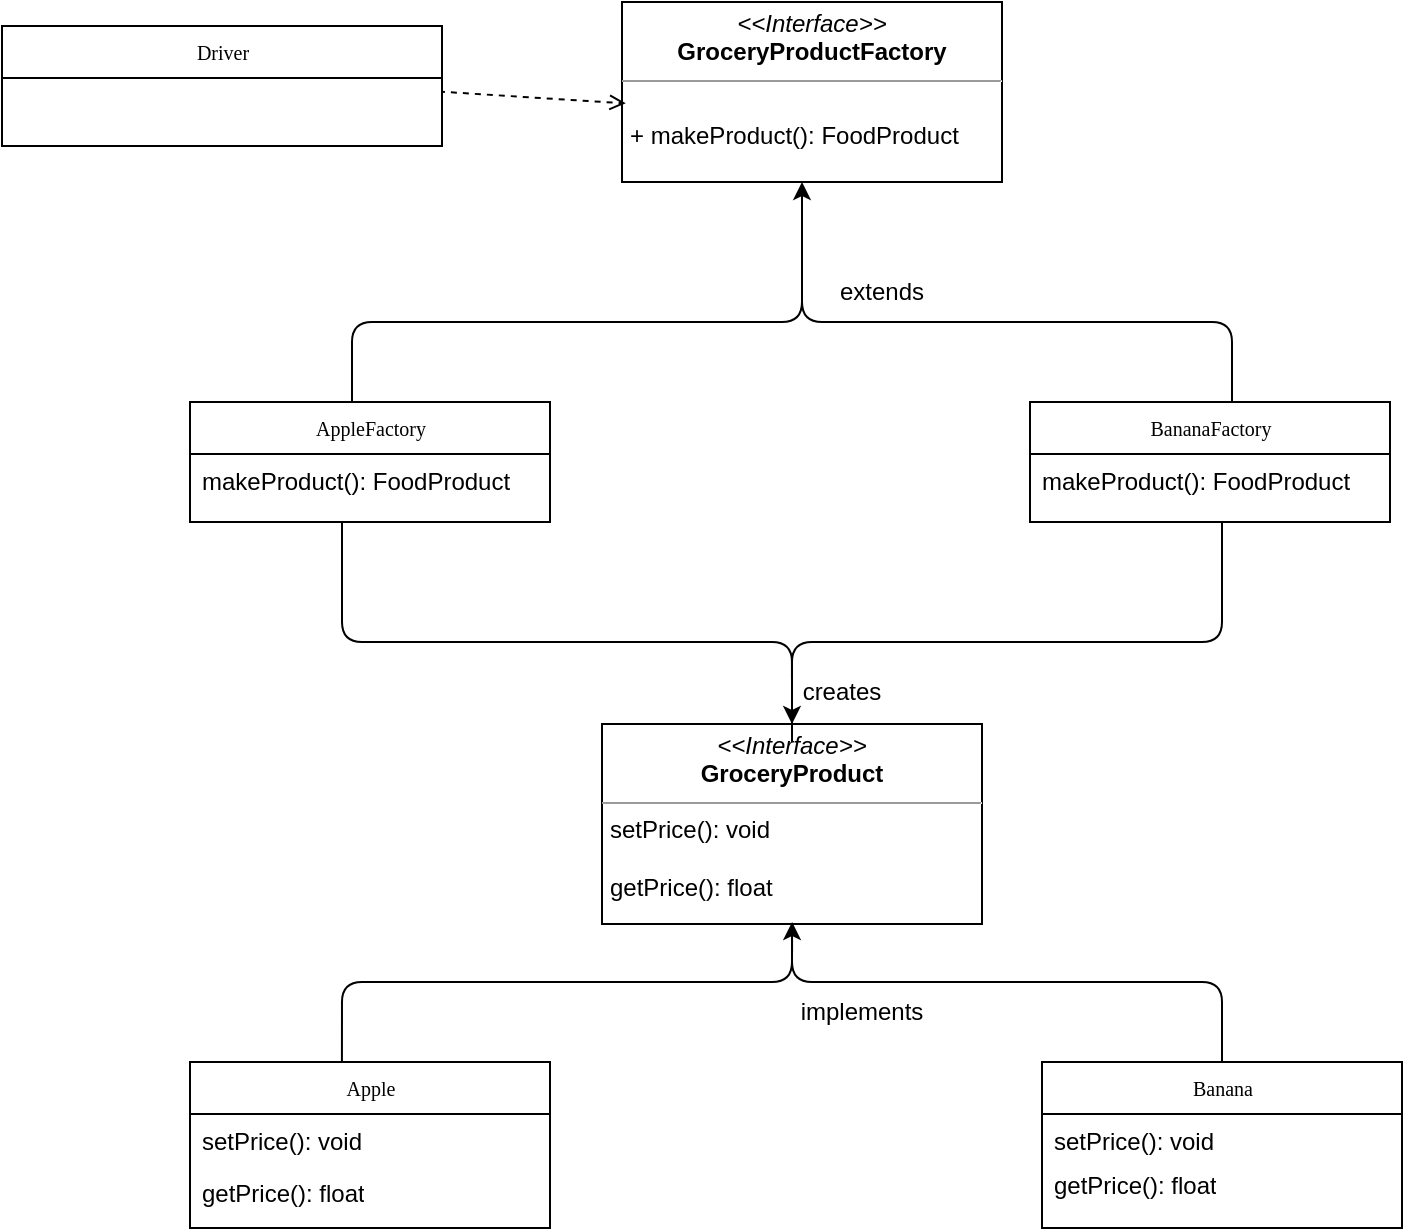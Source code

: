 <mxfile version="21.8.2" type="device">
  <diagram name="Page-1" id="c4acf3e9-155e-7222-9cf6-157b1a14988f">
    <mxGraphModel dx="913" dy="505" grid="1" gridSize="10" guides="1" tooltips="1" connect="1" arrows="1" fold="1" page="1" pageScale="1" pageWidth="850" pageHeight="1100" background="none" math="0" shadow="0">
      <root>
        <mxCell id="0" />
        <mxCell id="1" parent="0" />
        <mxCell id="5d2195bd80daf111-5" value="BananaFactory" style="swimlane;html=1;fontStyle=0;childLayout=stackLayout;horizontal=1;startSize=26;fillColor=none;horizontalStack=0;resizeParent=1;resizeLast=0;collapsible=1;marginBottom=0;swimlaneFillColor=#ffffff;rounded=0;shadow=0;comic=0;labelBackgroundColor=none;strokeWidth=1;fontFamily=Verdana;fontSize=10;align=center;" parent="1" vertex="1">
          <mxGeometry x="544" y="500" width="180" height="60" as="geometry" />
        </mxCell>
        <mxCell id="5d2195bd80daf111-6" value="makeProduct(): FoodProduct" style="text;html=1;strokeColor=none;fillColor=none;align=left;verticalAlign=top;spacingLeft=4;spacingRight=4;whiteSpace=wrap;overflow=hidden;rotatable=0;points=[[0,0.5],[1,0.5]];portConstraint=eastwest;" parent="5d2195bd80daf111-5" vertex="1">
          <mxGeometry y="26" width="180" height="26" as="geometry" />
        </mxCell>
        <mxCell id="5d2195bd80daf111-15" value="&lt;p style=&quot;margin:0px;margin-top:4px;text-align:center;&quot;&gt;&lt;i&gt;&amp;lt;&amp;lt;Interface&amp;gt;&amp;gt;&lt;/i&gt;&lt;br&gt;&lt;b&gt;GroceryProductFactory&lt;/b&gt;&lt;/p&gt;&lt;hr size=&quot;1&quot;&gt;&lt;p style=&quot;margin:0px;margin-left:4px;&quot;&gt;&lt;br&gt;&lt;/p&gt;&lt;p style=&quot;margin:0px;margin-left:4px;&quot;&gt;+ makeProduct(): FoodProduct&lt;br&gt;&lt;/p&gt;" style="verticalAlign=top;align=left;overflow=fill;fontSize=12;fontFamily=Helvetica;html=1;rounded=0;shadow=0;comic=0;labelBackgroundColor=none;strokeWidth=1" parent="1" vertex="1">
          <mxGeometry x="340" y="300" width="190" height="90" as="geometry" />
        </mxCell>
        <mxCell id="XhzHhxyH45ngFj6v0UFi-4" value="AppleFactory" style="swimlane;html=1;fontStyle=0;childLayout=stackLayout;horizontal=1;startSize=26;fillColor=none;horizontalStack=0;resizeParent=1;resizeLast=0;collapsible=1;marginBottom=0;swimlaneFillColor=#ffffff;rounded=0;shadow=0;comic=0;labelBackgroundColor=none;strokeWidth=1;fontFamily=Verdana;fontSize=10;align=center;" parent="1" vertex="1">
          <mxGeometry x="124" y="500" width="180" height="60" as="geometry" />
        </mxCell>
        <mxCell id="XhzHhxyH45ngFj6v0UFi-5" value="makeProduct(): FoodProduct" style="text;html=1;strokeColor=none;fillColor=none;align=left;verticalAlign=top;spacingLeft=4;spacingRight=4;whiteSpace=wrap;overflow=hidden;rotatable=0;points=[[0,0.5],[1,0.5]];portConstraint=eastwest;" parent="XhzHhxyH45ngFj6v0UFi-4" vertex="1">
          <mxGeometry y="26" width="180" height="26" as="geometry" />
        </mxCell>
        <mxCell id="XhzHhxyH45ngFj6v0UFi-10" value="&lt;p style=&quot;margin:0px;margin-top:4px;text-align:center;&quot;&gt;&lt;i&gt;&amp;lt;&amp;lt;Interface&amp;gt;&amp;gt;&lt;/i&gt;&lt;br&gt;&lt;b&gt;GroceryProduct&lt;/b&gt;&lt;/p&gt;&lt;hr size=&quot;1&quot;&gt;&lt;p style=&quot;margin:0px;margin-left:4px;&quot;&gt;setPrice(): void&lt;br&gt;&lt;/p&gt;&lt;p style=&quot;margin:0px;margin-left:4px;&quot;&gt;&lt;br&gt;&lt;/p&gt;&lt;p style=&quot;margin:0px;margin-left:4px;&quot;&gt;getPrice(): float&lt;br&gt;&lt;/p&gt;" style="verticalAlign=top;align=left;overflow=fill;fontSize=12;fontFamily=Helvetica;html=1;rounded=0;shadow=0;comic=0;labelBackgroundColor=none;strokeWidth=1" parent="1" vertex="1">
          <mxGeometry x="330" y="661" width="190" height="100" as="geometry" />
        </mxCell>
        <mxCell id="XhzHhxyH45ngFj6v0UFi-11" value="Apple" style="swimlane;html=1;fontStyle=0;childLayout=stackLayout;horizontal=1;startSize=26;fillColor=none;horizontalStack=0;resizeParent=1;resizeLast=0;collapsible=1;marginBottom=0;swimlaneFillColor=#ffffff;rounded=0;shadow=0;comic=0;labelBackgroundColor=none;strokeWidth=1;fontFamily=Verdana;fontSize=10;align=center;" parent="1" vertex="1">
          <mxGeometry x="124" y="830" width="180" height="83" as="geometry" />
        </mxCell>
        <mxCell id="XhzHhxyH45ngFj6v0UFi-12" value="setPrice(): void" style="text;html=1;strokeColor=none;fillColor=none;align=left;verticalAlign=top;spacingLeft=4;spacingRight=4;whiteSpace=wrap;overflow=hidden;rotatable=0;points=[[0,0.5],[1,0.5]];portConstraint=eastwest;" parent="XhzHhxyH45ngFj6v0UFi-11" vertex="1">
          <mxGeometry y="26" width="180" height="26" as="geometry" />
        </mxCell>
        <mxCell id="XhzHhxyH45ngFj6v0UFi-13" value="getPrice(): float" style="text;html=1;strokeColor=none;fillColor=none;align=left;verticalAlign=top;spacingLeft=4;spacingRight=4;whiteSpace=wrap;overflow=hidden;rotatable=0;points=[[0,0.5],[1,0.5]];portConstraint=eastwest;" parent="XhzHhxyH45ngFj6v0UFi-11" vertex="1">
          <mxGeometry y="52" width="180" height="26" as="geometry" />
        </mxCell>
        <mxCell id="XhzHhxyH45ngFj6v0UFi-17" value="Banana" style="swimlane;html=1;fontStyle=0;childLayout=stackLayout;horizontal=1;startSize=26;fillColor=none;horizontalStack=0;resizeParent=1;resizeLast=0;collapsible=1;marginBottom=0;swimlaneFillColor=#ffffff;rounded=0;shadow=0;comic=0;labelBackgroundColor=none;strokeWidth=1;fontFamily=Verdana;fontSize=10;align=center;" parent="1" vertex="1">
          <mxGeometry x="550" y="830" width="180" height="83" as="geometry" />
        </mxCell>
        <mxCell id="XhzHhxyH45ngFj6v0UFi-18" value="setPrice(): void" style="text;html=1;strokeColor=none;fillColor=none;align=left;verticalAlign=top;spacingLeft=4;spacingRight=4;whiteSpace=wrap;overflow=hidden;rotatable=0;points=[[0,0.5],[1,0.5]];portConstraint=eastwest;" parent="XhzHhxyH45ngFj6v0UFi-17" vertex="1">
          <mxGeometry y="26" width="180" height="22" as="geometry" />
        </mxCell>
        <mxCell id="XhzHhxyH45ngFj6v0UFi-19" value="getPrice(): float" style="text;html=1;strokeColor=none;fillColor=none;align=left;verticalAlign=top;spacingLeft=4;spacingRight=4;whiteSpace=wrap;overflow=hidden;rotatable=0;points=[[0,0.5],[1,0.5]];portConstraint=eastwest;" parent="XhzHhxyH45ngFj6v0UFi-17" vertex="1">
          <mxGeometry y="48" width="180" height="26" as="geometry" />
        </mxCell>
        <mxCell id="XhzHhxyH45ngFj6v0UFi-21" value="" style="endArrow=none;html=1;rounded=1;exitX=0.5;exitY=0;exitDx=0;exitDy=0;" parent="1" source="XhzHhxyH45ngFj6v0UFi-10" edge="1">
          <mxGeometry width="50" height="50" relative="1" as="geometry">
            <mxPoint x="590" y="633" as="sourcePoint" />
            <mxPoint x="640" y="560" as="targetPoint" />
            <Array as="points">
              <mxPoint x="425" y="620" />
              <mxPoint x="640" y="620" />
            </Array>
          </mxGeometry>
        </mxCell>
        <mxCell id="XhzHhxyH45ngFj6v0UFi-22" value="" style="endArrow=none;html=1;rounded=1;" parent="1" edge="1">
          <mxGeometry width="50" height="50" relative="1" as="geometry">
            <mxPoint x="200" y="560" as="sourcePoint" />
            <mxPoint x="425" y="670" as="targetPoint" />
            <Array as="points">
              <mxPoint x="200" y="620" />
              <mxPoint x="425" y="620" />
            </Array>
          </mxGeometry>
        </mxCell>
        <mxCell id="XhzHhxyH45ngFj6v0UFi-25" value="creates" style="text;html=1;strokeColor=none;fillColor=none;align=center;verticalAlign=middle;whiteSpace=wrap;rounded=0;" parent="1" vertex="1">
          <mxGeometry x="420" y="630" width="60" height="30" as="geometry" />
        </mxCell>
        <mxCell id="XhzHhxyH45ngFj6v0UFi-27" value="" style="endArrow=none;html=1;rounded=1;exitX=0.5;exitY=1;exitDx=0;exitDy=0;entryX=0.5;entryY=0;entryDx=0;entryDy=0;" parent="1" source="XhzHhxyH45ngFj6v0UFi-10" target="XhzHhxyH45ngFj6v0UFi-17" edge="1">
          <mxGeometry width="50" height="50" relative="1" as="geometry">
            <mxPoint x="425" y="840" as="sourcePoint" />
            <mxPoint x="640" y="753" as="targetPoint" />
            <Array as="points">
              <mxPoint x="425" y="790" />
              <mxPoint x="640" y="790" />
            </Array>
          </mxGeometry>
        </mxCell>
        <mxCell id="XhzHhxyH45ngFj6v0UFi-28" value="" style="endArrow=none;html=1;rounded=1;exitX=0.422;exitY=0;exitDx=0;exitDy=0;exitPerimeter=0;entryX=0.5;entryY=1;entryDx=0;entryDy=0;" parent="1" source="XhzHhxyH45ngFj6v0UFi-11" target="XhzHhxyH45ngFj6v0UFi-10" edge="1">
          <mxGeometry width="50" height="50" relative="1" as="geometry">
            <mxPoint x="200" y="750" as="sourcePoint" />
            <mxPoint x="425" y="840" as="targetPoint" />
            <Array as="points">
              <mxPoint x="200" y="790" />
              <mxPoint x="425" y="790" />
            </Array>
          </mxGeometry>
        </mxCell>
        <mxCell id="XhzHhxyH45ngFj6v0UFi-31" value="" style="endArrow=classic;html=1;rounded=0;entryX=0.474;entryY=1;entryDx=0;entryDy=0;entryPerimeter=0;" parent="1" edge="1">
          <mxGeometry width="50" height="50" relative="1" as="geometry">
            <mxPoint x="425" y="780" as="sourcePoint" />
            <mxPoint x="425.06" y="760.0" as="targetPoint" />
          </mxGeometry>
        </mxCell>
        <mxCell id="XhzHhxyH45ngFj6v0UFi-32" value="implements" style="text;html=1;strokeColor=none;fillColor=none;align=center;verticalAlign=middle;whiteSpace=wrap;rounded=0;" parent="1" vertex="1">
          <mxGeometry x="430" y="790" width="60" height="30" as="geometry" />
        </mxCell>
        <mxCell id="XhzHhxyH45ngFj6v0UFi-33" value="" style="endArrow=none;html=1;rounded=1;exitX=0.5;exitY=1;exitDx=0;exitDy=0;entryX=0.5;entryY=0;entryDx=0;entryDy=0;" parent="1" edge="1">
          <mxGeometry width="50" height="50" relative="1" as="geometry">
            <mxPoint x="430" y="430" as="sourcePoint" />
            <mxPoint x="645" y="500" as="targetPoint" />
            <Array as="points">
              <mxPoint x="430" y="460" />
              <mxPoint x="645" y="460" />
            </Array>
          </mxGeometry>
        </mxCell>
        <mxCell id="XhzHhxyH45ngFj6v0UFi-34" value="" style="endArrow=none;html=1;rounded=1;exitX=0.422;exitY=0;exitDx=0;exitDy=0;exitPerimeter=0;entryX=0.5;entryY=1;entryDx=0;entryDy=0;" parent="1" edge="1">
          <mxGeometry width="50" height="50" relative="1" as="geometry">
            <mxPoint x="205" y="500" as="sourcePoint" />
            <mxPoint x="430" y="430" as="targetPoint" />
            <Array as="points">
              <mxPoint x="205" y="460" />
              <mxPoint x="430" y="460" />
            </Array>
          </mxGeometry>
        </mxCell>
        <mxCell id="XhzHhxyH45ngFj6v0UFi-35" value="" style="endArrow=classic;html=1;rounded=0;" parent="1" edge="1">
          <mxGeometry width="50" height="50" relative="1" as="geometry">
            <mxPoint x="430" y="440" as="sourcePoint" />
            <mxPoint x="430" y="390" as="targetPoint" />
          </mxGeometry>
        </mxCell>
        <mxCell id="XhzHhxyH45ngFj6v0UFi-36" value="extends" style="text;html=1;strokeColor=none;fillColor=none;align=center;verticalAlign=middle;whiteSpace=wrap;rounded=0;" parent="1" vertex="1">
          <mxGeometry x="440" y="430" width="60" height="30" as="geometry" />
        </mxCell>
        <mxCell id="Y6mywKr-CXkbzrTmx3vU-5" value="" style="endArrow=open;html=1;rounded=0;align=center;verticalAlign=bottom;dashed=1;endFill=0;labelBackgroundColor=none;exitX=1.007;exitY=0.286;exitDx=0;exitDy=0;exitPerimeter=0;entryX=0.01;entryY=0.563;entryDx=0;entryDy=0;entryPerimeter=0;" parent="1" edge="1" target="5d2195bd80daf111-15" source="Y6mywKr-CXkbzrTmx3vU-3">
          <mxGeometry relative="1" as="geometry">
            <mxPoint x="248.46" y="344.812" as="sourcePoint" />
            <mxPoint x="304" y="350" as="targetPoint" />
          </mxGeometry>
        </mxCell>
        <mxCell id="Y6mywKr-CXkbzrTmx3vU-6" value="" style="resizable=0;html=1;align=center;verticalAlign=top;labelBackgroundColor=none;" parent="Y6mywKr-CXkbzrTmx3vU-5" connectable="0" vertex="1">
          <mxGeometry relative="1" as="geometry" />
        </mxCell>
        <mxCell id="Y6mywKr-CXkbzrTmx3vU-11" value="" style="endArrow=classic;html=1;rounded=0;entryX=0.5;entryY=0;entryDx=0;entryDy=0;exitX=0.083;exitY=-0.061;exitDx=0;exitDy=0;exitPerimeter=0;" parent="1" source="XhzHhxyH45ngFj6v0UFi-25" target="XhzHhxyH45ngFj6v0UFi-10" edge="1">
          <mxGeometry width="50" height="50" relative="1" as="geometry">
            <mxPoint x="460" y="600" as="sourcePoint" />
            <mxPoint x="510" y="550" as="targetPoint" />
          </mxGeometry>
        </mxCell>
        <mxCell id="_LpWxXuGukCYDBDq_54u-1" value="Driver" style="swimlane;html=1;fontStyle=0;childLayout=stackLayout;horizontal=1;startSize=26;fillColor=none;horizontalStack=0;resizeParent=1;resizeLast=0;collapsible=1;marginBottom=0;swimlaneFillColor=#ffffff;rounded=0;shadow=0;comic=0;labelBackgroundColor=none;strokeWidth=1;fontFamily=Verdana;fontSize=10;align=center;" vertex="1" parent="1">
          <mxGeometry x="30" y="312" width="220" height="60" as="geometry" />
        </mxCell>
      </root>
    </mxGraphModel>
  </diagram>
</mxfile>

